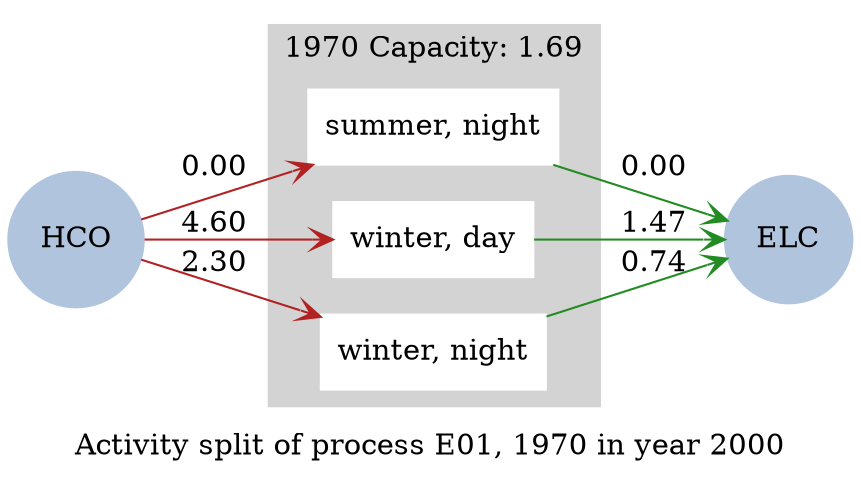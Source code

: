 strict digraph model {
	label = "Activity split of process E01, 1970 in year 2000" ;

	compound    = "True" ;
	concentrate = "True";
	rankdir     = "LR" ;
	splines     = "False" ;

	node [ style="filled" ] ;
	edge [ arrowhead="vee" ] ;

	subgraph cluster_slices {
		label = "1970 Capacity: 1.69" ;

		color = "lightgrey" ;
		rank  = "same" ;
		style = "filled" ;

		node [ color="white", shape="box" ] ;

		"summer, night" ;
		"winter, day" ;
		"winter, night" ;
	}

	subgraph energy_carriers {
		node [
		  color     = "lightsteelblue",
		  fontcolor = "black",
		  shape     = "circle"
		] ;

		"ELC" [ href="../commodities/rc_ELC_2000.svg" ] ;
		"HCO" [ href="../commodities/rc_HCO_2000.svg" ] ;
	}

	subgraph inputs {
		edge [ color="firebrick" ] ;

		"HCO" -> "summer, night" [ label="0.00" ] ;
		"HCO" -> "winter, day"   [ label="4.60" ] ;
		"HCO" -> "winter, night" [ label="2.30" ] ;
	}

	subgraph outputs {
		edge [ color="forestgreen" ] ;

		"summer, night" -> "ELC" [ label="0.00" ] ;
		"winter, day"   -> "ELC" [ label="1.47" ] ;
		"winter, night" -> "ELC" [ label="0.74" ] ;
	}
}
